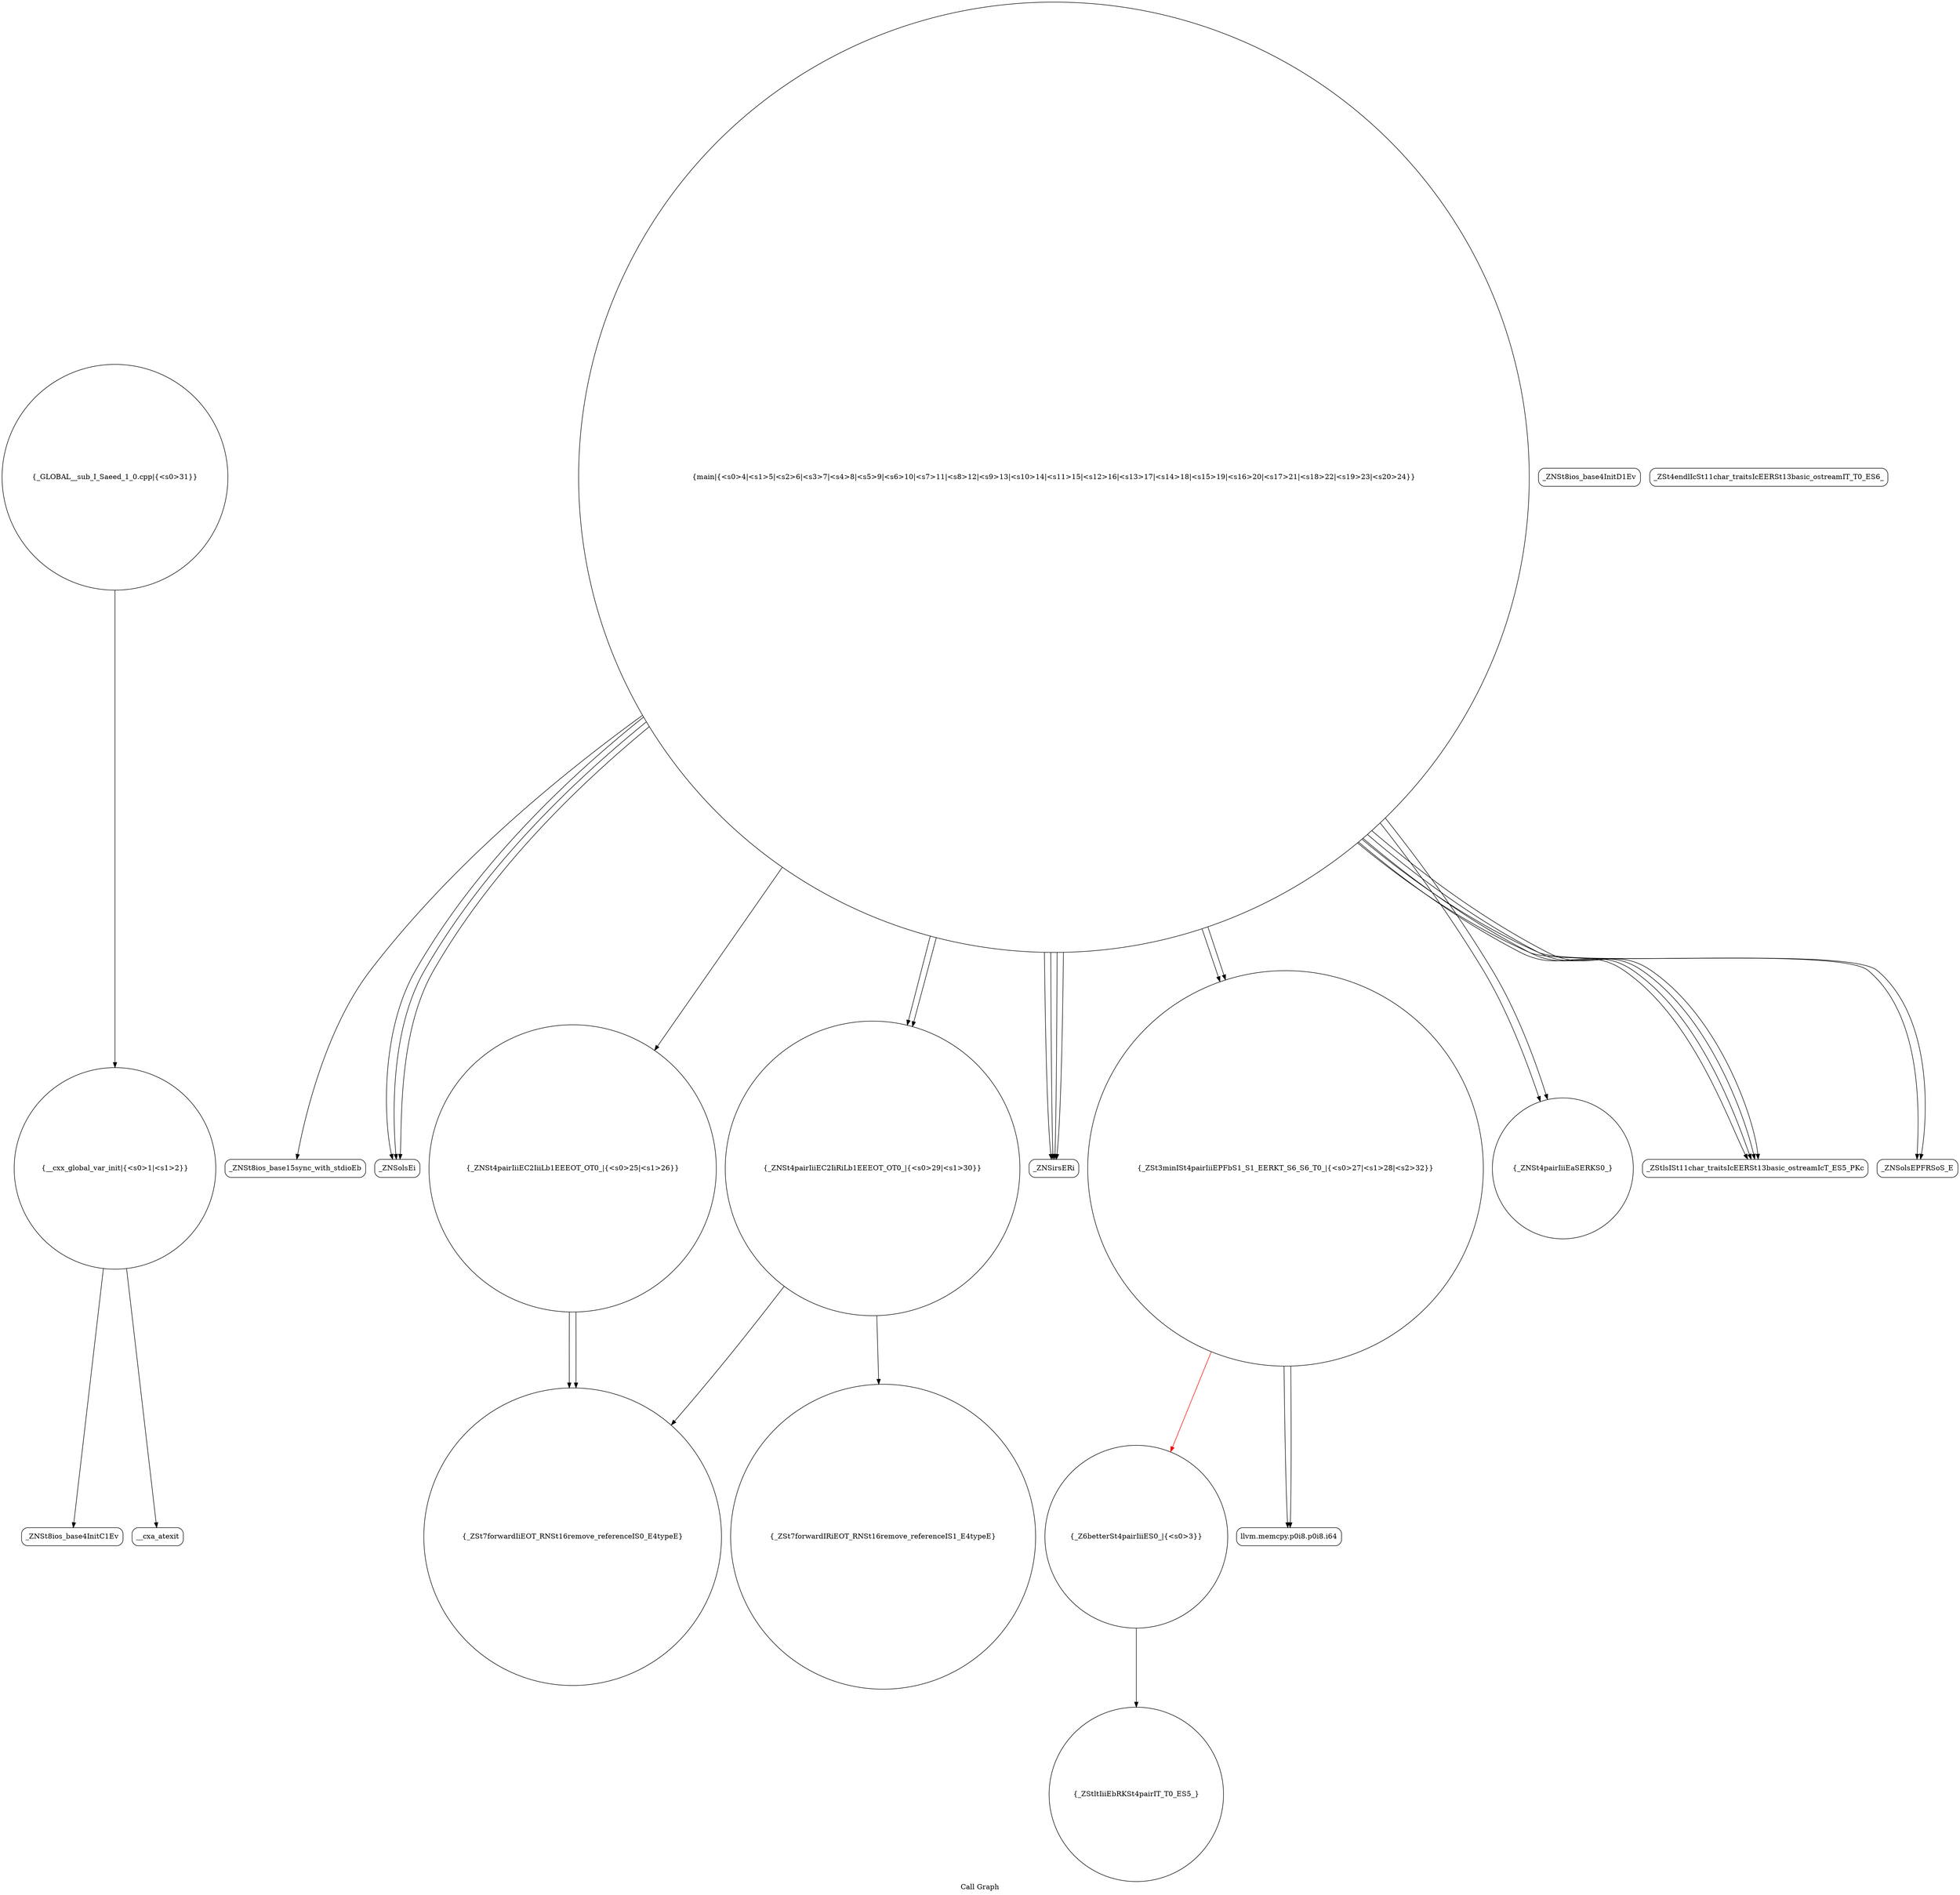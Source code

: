 digraph "Call Graph" {
	label="Call Graph";

	Node0x55a35671df20 [shape=record,shape=circle,label="{__cxx_global_var_init|{<s0>1|<s1>2}}"];
	Node0x55a35671df20:s0 -> Node0x55a35671e3b0[color=black];
	Node0x55a35671df20:s1 -> Node0x55a35671e4b0[color=black];
	Node0x55a35671e6b0 [shape=record,shape=Mrecord,label="{_ZNSt8ios_base15sync_with_stdioEb}"];
	Node0x55a35671ea30 [shape=record,shape=Mrecord,label="{_ZNSolsEi}"];
	Node0x55a35671e430 [shape=record,shape=Mrecord,label="{_ZNSt8ios_base4InitD1Ev}"];
	Node0x55a35671e7b0 [shape=record,shape=circle,label="{_ZNSt4pairIiiEC2IiiLb1EEEOT_OT0_|{<s0>25|<s1>26}}"];
	Node0x55a35671e7b0:s0 -> Node0x55a35671ebb0[color=black];
	Node0x55a35671e7b0:s1 -> Node0x55a35671ebb0[color=black];
	Node0x55a35671eb30 [shape=record,shape=Mrecord,label="{_ZSt4endlIcSt11char_traitsIcEERSt13basic_ostreamIT_T0_ES6_}"];
	Node0x55a35671e530 [shape=record,shape=circle,label="{_Z6betterSt4pairIiiES0_|{<s0>3}}"];
	Node0x55a35671e530:s0 -> Node0x55a35671e5b0[color=black];
	Node0x55a35671e8b0 [shape=record,shape=circle,label="{_ZNSt4pairIiiEC2IiRiLb1EEEOT_OT0_|{<s0>29|<s1>30}}"];
	Node0x55a35671e8b0:s0 -> Node0x55a35671ebb0[color=black];
	Node0x55a35671e8b0:s1 -> Node0x55a35671ecb0[color=black];
	Node0x55a35671ec30 [shape=record,shape=Mrecord,label="{llvm.memcpy.p0i8.p0i8.i64}"];
	Node0x55a35671e630 [shape=record,shape=circle,label="{main|{<s0>4|<s1>5|<s2>6|<s3>7|<s4>8|<s5>9|<s6>10|<s7>11|<s8>12|<s9>13|<s10>14|<s11>15|<s12>16|<s13>17|<s14>18|<s15>19|<s16>20|<s17>21|<s18>22|<s19>23|<s20>24}}"];
	Node0x55a35671e630:s0 -> Node0x55a35671e6b0[color=black];
	Node0x55a35671e630:s1 -> Node0x55a35671e730[color=black];
	Node0x55a35671e630:s2 -> Node0x55a35671e730[color=black];
	Node0x55a35671e630:s3 -> Node0x55a35671e730[color=black];
	Node0x55a35671e630:s4 -> Node0x55a35671e730[color=black];
	Node0x55a35671e630:s5 -> Node0x55a35671e7b0[color=black];
	Node0x55a35671e630:s6 -> Node0x55a35671e8b0[color=black];
	Node0x55a35671e630:s7 -> Node0x55a35671e830[color=black];
	Node0x55a35671e630:s8 -> Node0x55a35671e930[color=black];
	Node0x55a35671e630:s9 -> Node0x55a35671e8b0[color=black];
	Node0x55a35671e630:s10 -> Node0x55a35671e830[color=black];
	Node0x55a35671e630:s11 -> Node0x55a35671e930[color=black];
	Node0x55a35671e630:s12 -> Node0x55a35671e9b0[color=black];
	Node0x55a35671e630:s13 -> Node0x55a35671ea30[color=black];
	Node0x55a35671e630:s14 -> Node0x55a35671e9b0[color=black];
	Node0x55a35671e630:s15 -> Node0x55a35671eab0[color=black];
	Node0x55a35671e630:s16 -> Node0x55a35671e9b0[color=black];
	Node0x55a35671e630:s17 -> Node0x55a35671ea30[color=black];
	Node0x55a35671e630:s18 -> Node0x55a35671e9b0[color=black];
	Node0x55a35671e630:s19 -> Node0x55a35671ea30[color=black];
	Node0x55a35671e630:s20 -> Node0x55a35671eab0[color=black];
	Node0x55a35671e9b0 [shape=record,shape=Mrecord,label="{_ZStlsISt11char_traitsIcEERSt13basic_ostreamIcT_ES5_PKc}"];
	Node0x55a35671ed30 [shape=record,shape=circle,label="{_GLOBAL__sub_I_Saeed_1_0.cpp|{<s0>31}}"];
	Node0x55a35671ed30:s0 -> Node0x55a35671df20[color=black];
	Node0x55a35671e3b0 [shape=record,shape=Mrecord,label="{_ZNSt8ios_base4InitC1Ev}"];
	Node0x55a35671e730 [shape=record,shape=Mrecord,label="{_ZNSirsERi}"];
	Node0x55a35671eab0 [shape=record,shape=Mrecord,label="{_ZNSolsEPFRSoS_E}"];
	Node0x55a35671e4b0 [shape=record,shape=Mrecord,label="{__cxa_atexit}"];
	Node0x55a35671e830 [shape=record,shape=circle,label="{_ZSt3minISt4pairIiiEPFbS1_S1_EERKT_S6_S6_T0_|{<s0>27|<s1>28|<s2>32}}"];
	Node0x55a35671e830:s0 -> Node0x55a35671ec30[color=black];
	Node0x55a35671e830:s1 -> Node0x55a35671ec30[color=black];
	Node0x55a35671e830:s2 -> Node0x55a35671e530[color=red];
	Node0x55a35671ebb0 [shape=record,shape=circle,label="{_ZSt7forwardIiEOT_RNSt16remove_referenceIS0_E4typeE}"];
	Node0x55a35671e5b0 [shape=record,shape=circle,label="{_ZStltIiiEbRKSt4pairIT_T0_ES5_}"];
	Node0x55a35671e930 [shape=record,shape=circle,label="{_ZNSt4pairIiiEaSERKS0_}"];
	Node0x55a35671ecb0 [shape=record,shape=circle,label="{_ZSt7forwardIRiEOT_RNSt16remove_referenceIS1_E4typeE}"];
}
